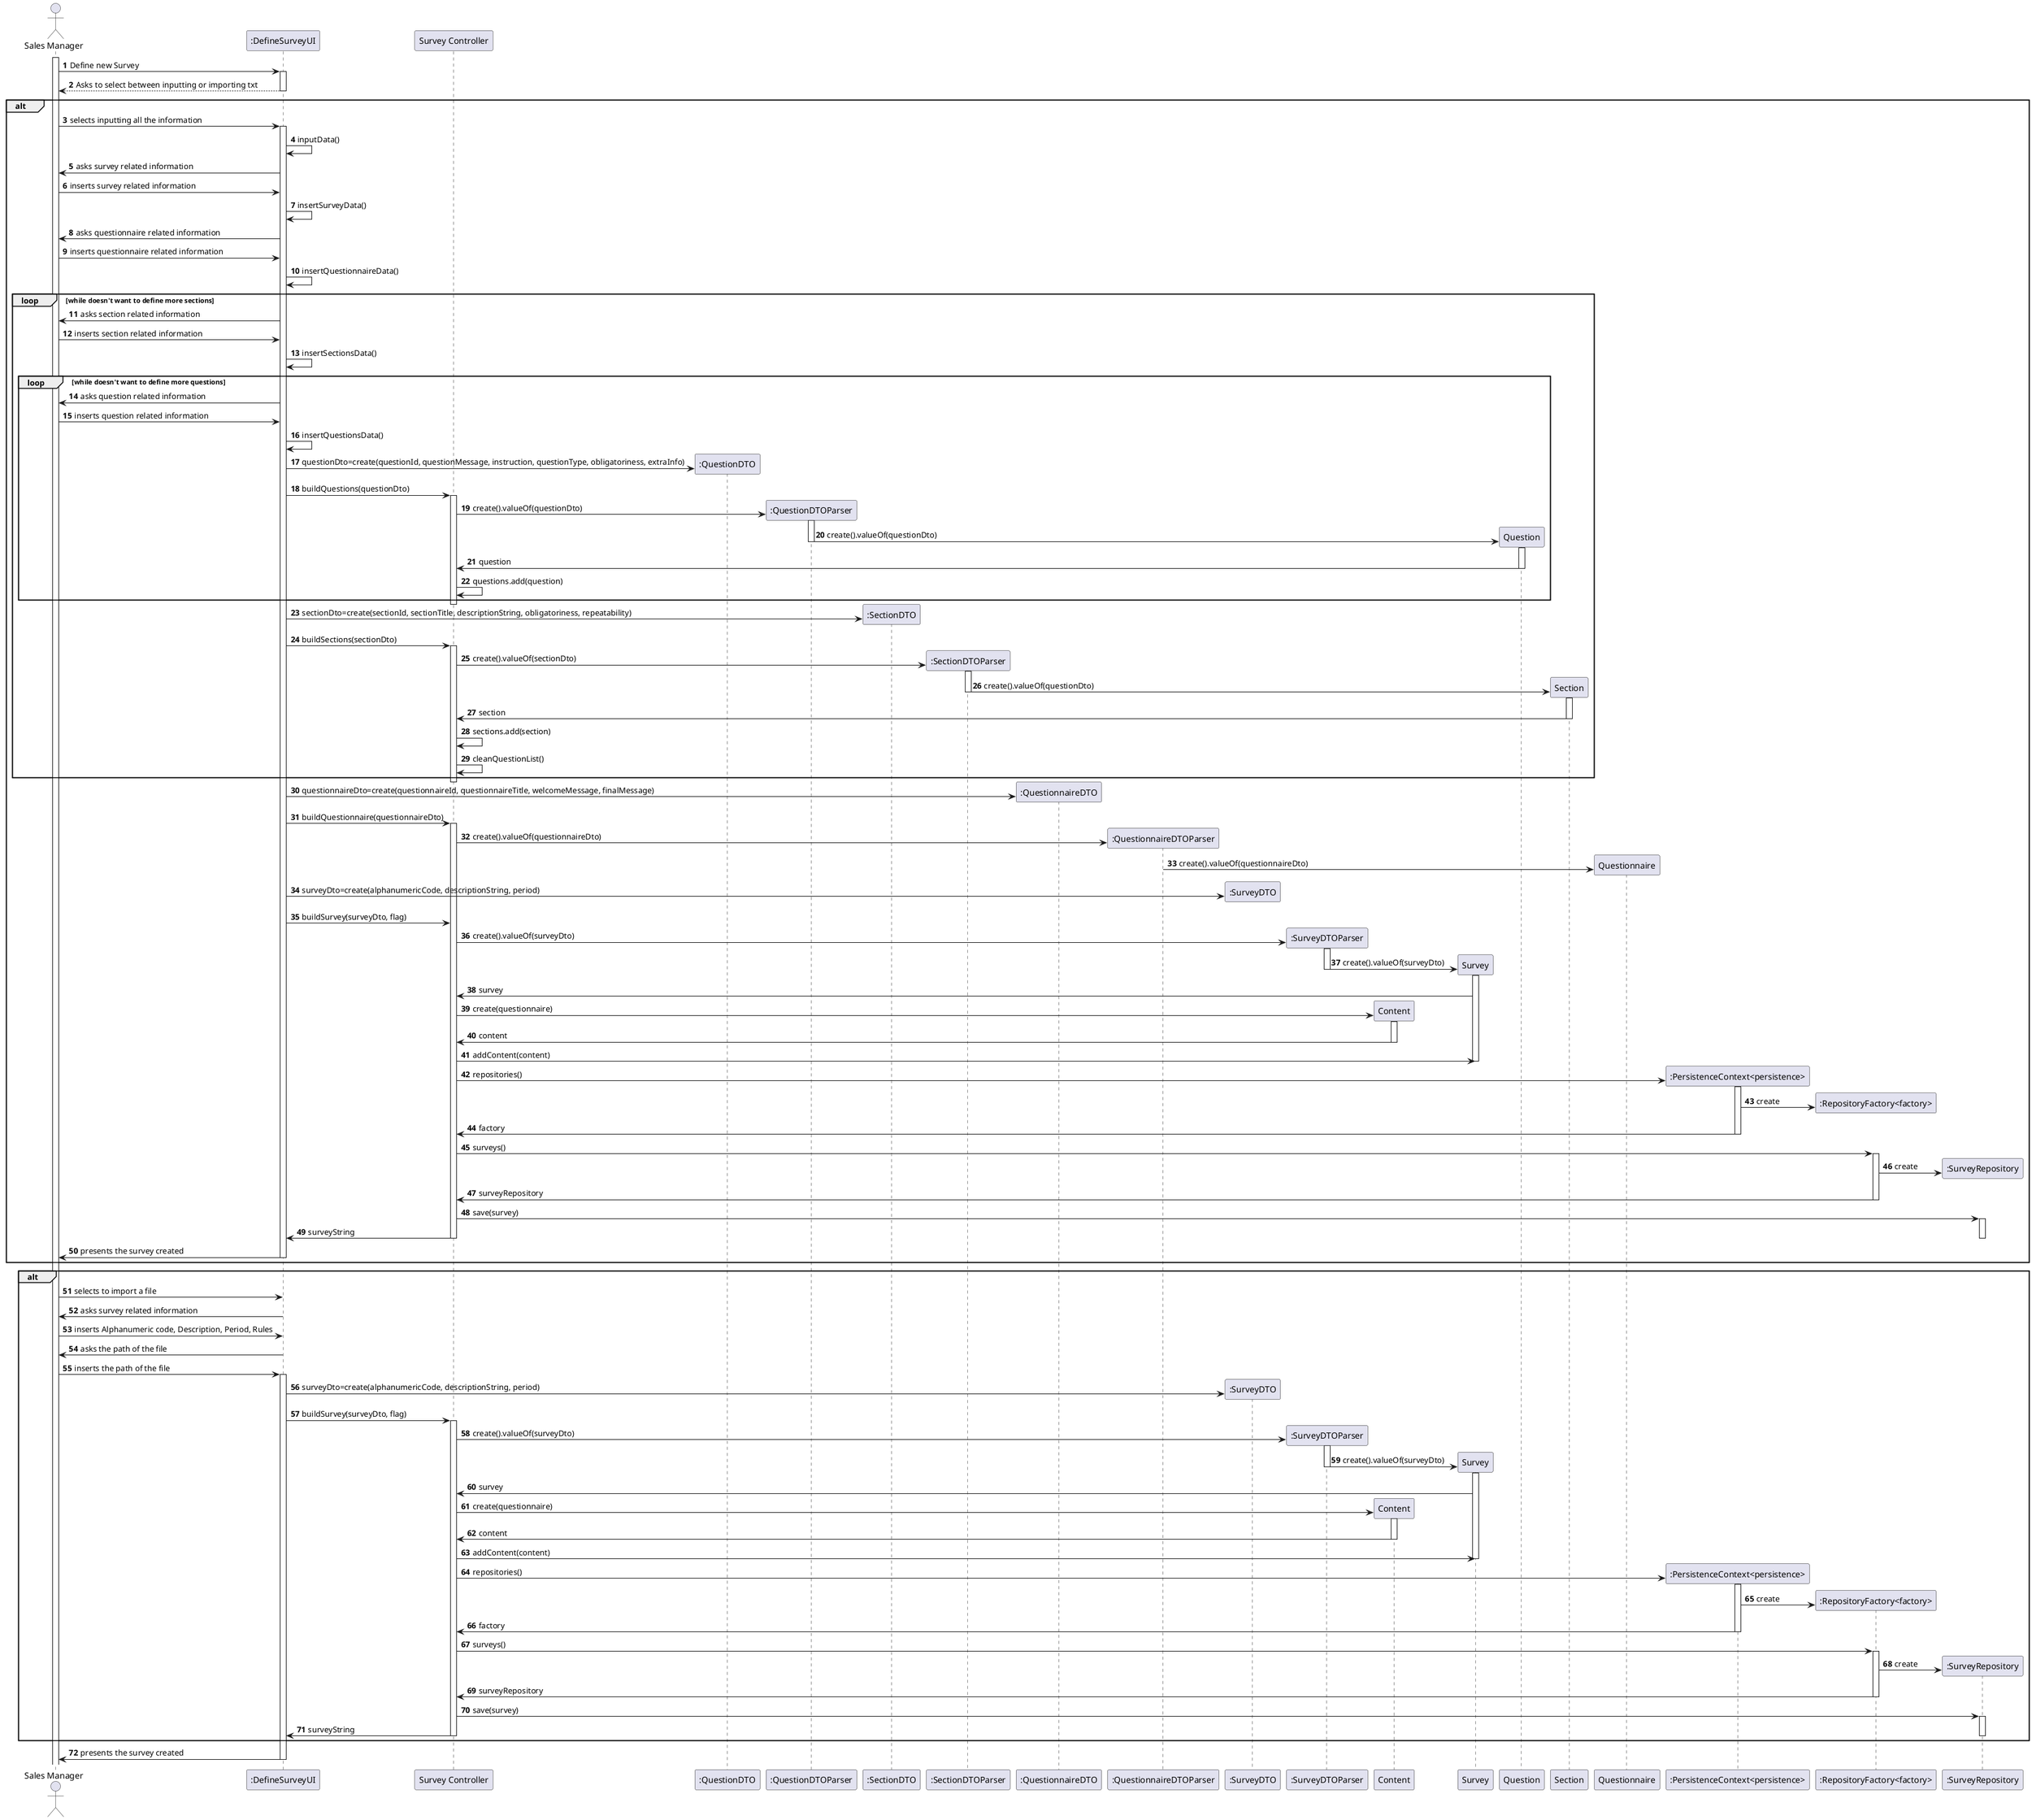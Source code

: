 @startuml
autonumber
actor "Sales Manager" as MEDLT
participant ":DefineSurveyUI" as SYS
participant "Survey Controller" as CTRL
participant ":QuestionDTO" as QDTO
participant ":QuestionDTOParser" as QDTOP
participant ":SectionDTO" as SDTO
participant ":SectionDTOParser" as SDTOP
participant ":QuestionnaireDTO" as QTDTO
participant ":QuestionnaireDTOParser" as QTDTOP
participant ":SurveyDTO" as SURDTO
participant ":SurveyDTOParser" as SURDTOP
participant "Content" as CONTENT
participant "Survey" as SUR
participant "Question" as QUESTION
participant "Section" as SECTION
participant "Questionnaire" as QUESTIONNAIRE
participant ":PersistenceContext<persistence>" as PC
participant ":RepositoryFactory<factory>" as RF
participant ":SurveyRepository" as CR



activate MEDLT
MEDLT-> SYS : Define new Survey

activate SYS
SYS --> MEDLT : Asks to select between inputting or importing txt

deactivate SYS

alt
MEDLT-> SYS : selects inputting all the information
activate SYS

SYS-> SYS :inputData()

SYS -> MEDLT : asks survey related information


MEDLT-> SYS : inserts survey related information

SYS-> SYS :insertSurveyData()

SYS -> MEDLT : asks questionnaire related information

MEDLT-> SYS : inserts questionnaire related information

SYS-> SYS :insertQuestionnaireData()

loop while doesn't want to define more sections

SYS -> MEDLT : asks section related information

MEDLT-> SYS : inserts section related information

SYS-> SYS :insertSectionsData()

loop while doesn't want to define more questions
SYS -> MEDLT : asks question related information

MEDLT-> SYS : inserts question related information

SYS-> SYS :insertQuestionsData()

SYS-> QDTO**: questionDto=create(questionId, questionMessage, instruction, questionType, obligatoriness, extraInfo)


SYS-> CTRL : buildQuestions(questionDto)
activate CTRL

CTRL -> QDTOP**: create().valueOf(questionDto)
activate QDTOP
QDTOP-> QUESTION**: create().valueOf(questionDto)
deactivate QDTOP

activate QUESTION
QUESTION-> CTRL: question
deactivate QUESTION
CTRL-> CTRL: questions.add(question)
end loop
deactivate CTRL
SYS-> SDTO**: sectionDto=create(sectionId, sectionTitle, descriptionString, obligatoriness, repeatability)

SYS-> CTRL : buildSections(sectionDto)
activate CTRL
CTRL -> SDTOP**: create().valueOf(sectionDto)
activate SDTOP
SDTOP-> SECTION**: create().valueOf(questionDto)
deactivate SDTOP

activate SECTION
SECTION-> CTRL: section
deactivate SECTION

CTRL-> CTRL: sections.add(section)
CTRL -> CTRL: cleanQuestionList()


end loop
deactivate CTRL

SYS-> QTDTO**: questionnaireDto=create(questionnaireId, questionnaireTitle, welcomeMessage, finalMessage)

SYS -> CTRL : buildQuestionnaire(questionnaireDto)
activate CTRL


CTRL -> QTDTOP**: create().valueOf(questionnaireDto)

QTDTOP-> QUESTIONNAIRE**: create().valueOf(questionnaireDto)


SYS-> SURDTO**: surveyDto=create(alphanumericCode, descriptionString, period)
SYS -> CTRL : buildSurvey(surveyDto, flag)
CTRL -> SURDTOP**: create().valueOf(surveyDto)
activate SURDTOP
SURDTOP-> SUR**: create().valueOf(surveyDto)
deactivate SURDTOP

activate SUR
SUR-> CTRL: survey

CTRL -> CONTENT**: create(questionnaire)
activate CONTENT
CONTENT -> CTRL: content
deactivate CONTENT
CTRL-> SUR: addContent(content)
deactivate SUR

CTRL-> PC**: repositories()
activate PC
PC-> RF**: create
PC-> CTRL: factory
deactivate PC

CTRL-> RF: surveys()
activate RF
RF->CR**: create

RF->CTRL: surveyRepository
deactivate RF

CTRL->CR: save(survey)
activate CR

CTRL->SYS:surveyString
deactivate CR
deactivate CTRL

deactivate PC



SYS -> MEDLT : presents the survey created
deactivate SYS

end alt

alt
MEDLT-> SYS : selects to import a file

SYS -> MEDLT : asks survey related information

MEDLT-> SYS : inserts Alphanumeric code, Description, Period, Rules

SYS -> MEDLT : asks the path of the file

MEDLT-> SYS : inserts the path of the file

activate SYS

SYS-> SURDTO**: surveyDto=create(alphanumericCode, descriptionString, period)

SYS -> CTRL : buildSurvey(surveyDto, flag)
activate CTRL

CTRL -> SURDTOP**: create().valueOf(surveyDto)
activate SURDTOP
SURDTOP-> SUR**: create().valueOf(surveyDto)
deactivate SURDTOP

activate SUR
SUR-> CTRL: survey

CTRL -> CONTENT**: create(questionnaire)
activate CONTENT
CONTENT -> CTRL: content
deactivate CONTENT
CTRL-> SUR: addContent(content)
deactivate SUR

CTRL-> PC**: repositories()
activate PC
PC-> RF**: create
PC-> CTRL: factory
deactivate PC

CTRL-> RF: surveys()
activate RF
RF->CR**: create

RF->CTRL: surveyRepository
deactivate RF

CTRL->CR: save(survey)
activate CR

CTRL->SYS: surveyString
deactivate CR
deactivate CTRL

deactivate PC

end alt

deactivate CTRL
SYS -> MEDLT : presents the survey created
deactivate SYS
@enduml